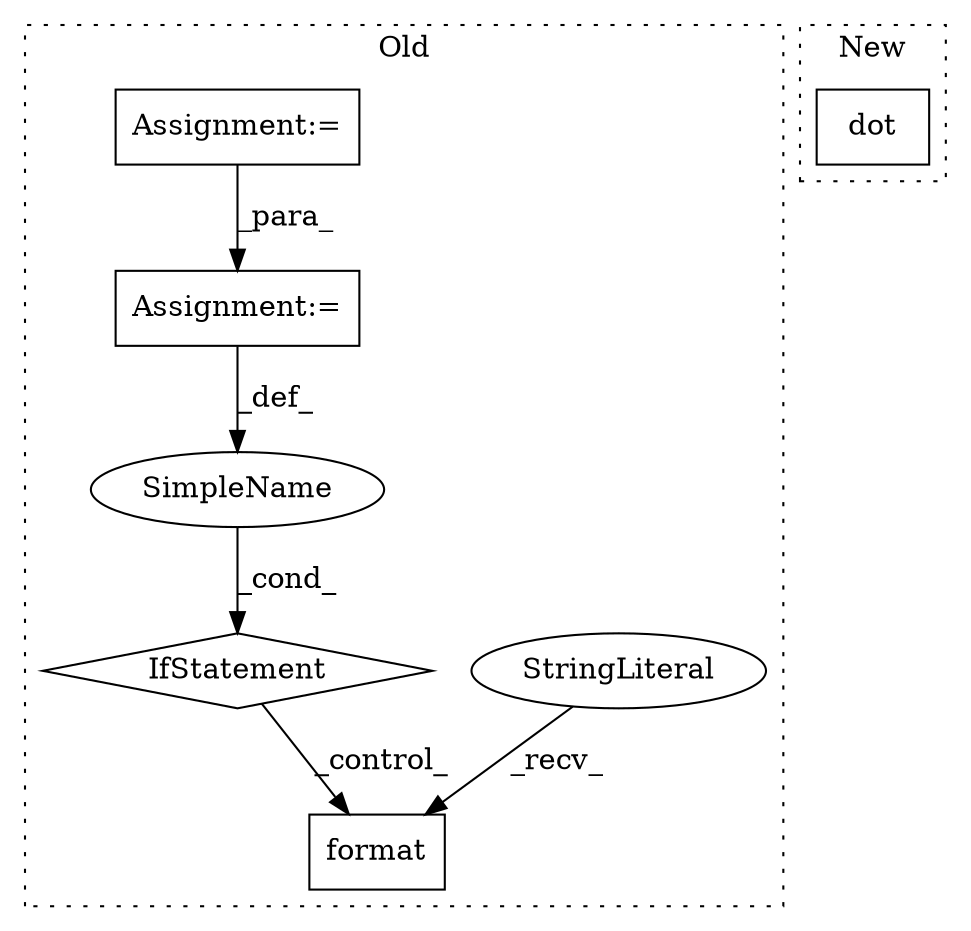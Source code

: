 digraph G {
subgraph cluster0 {
1 [label="format" a="32" s="16770,16803" l="7,1" shape="box"];
3 [label="StringLiteral" a="45" s="16665" l="104" shape="ellipse"];
4 [label="IfStatement" a="25" s="16576,16631" l="4,2" shape="diamond"];
5 [label="SimpleName" a="42" s="" l="" shape="ellipse"];
6 [label="Assignment:=" a="7" s="16058" l="1" shape="box"];
7 [label="Assignment:=" a="7" s="16088" l="1" shape="box"];
label = "Old";
style="dotted";
}
subgraph cluster1 {
2 [label="dot" a="32" s="18598,18628" l="4,1" shape="box"];
label = "New";
style="dotted";
}
3 -> 1 [label="_recv_"];
4 -> 1 [label="_control_"];
5 -> 4 [label="_cond_"];
6 -> 7 [label="_para_"];
7 -> 5 [label="_def_"];
}